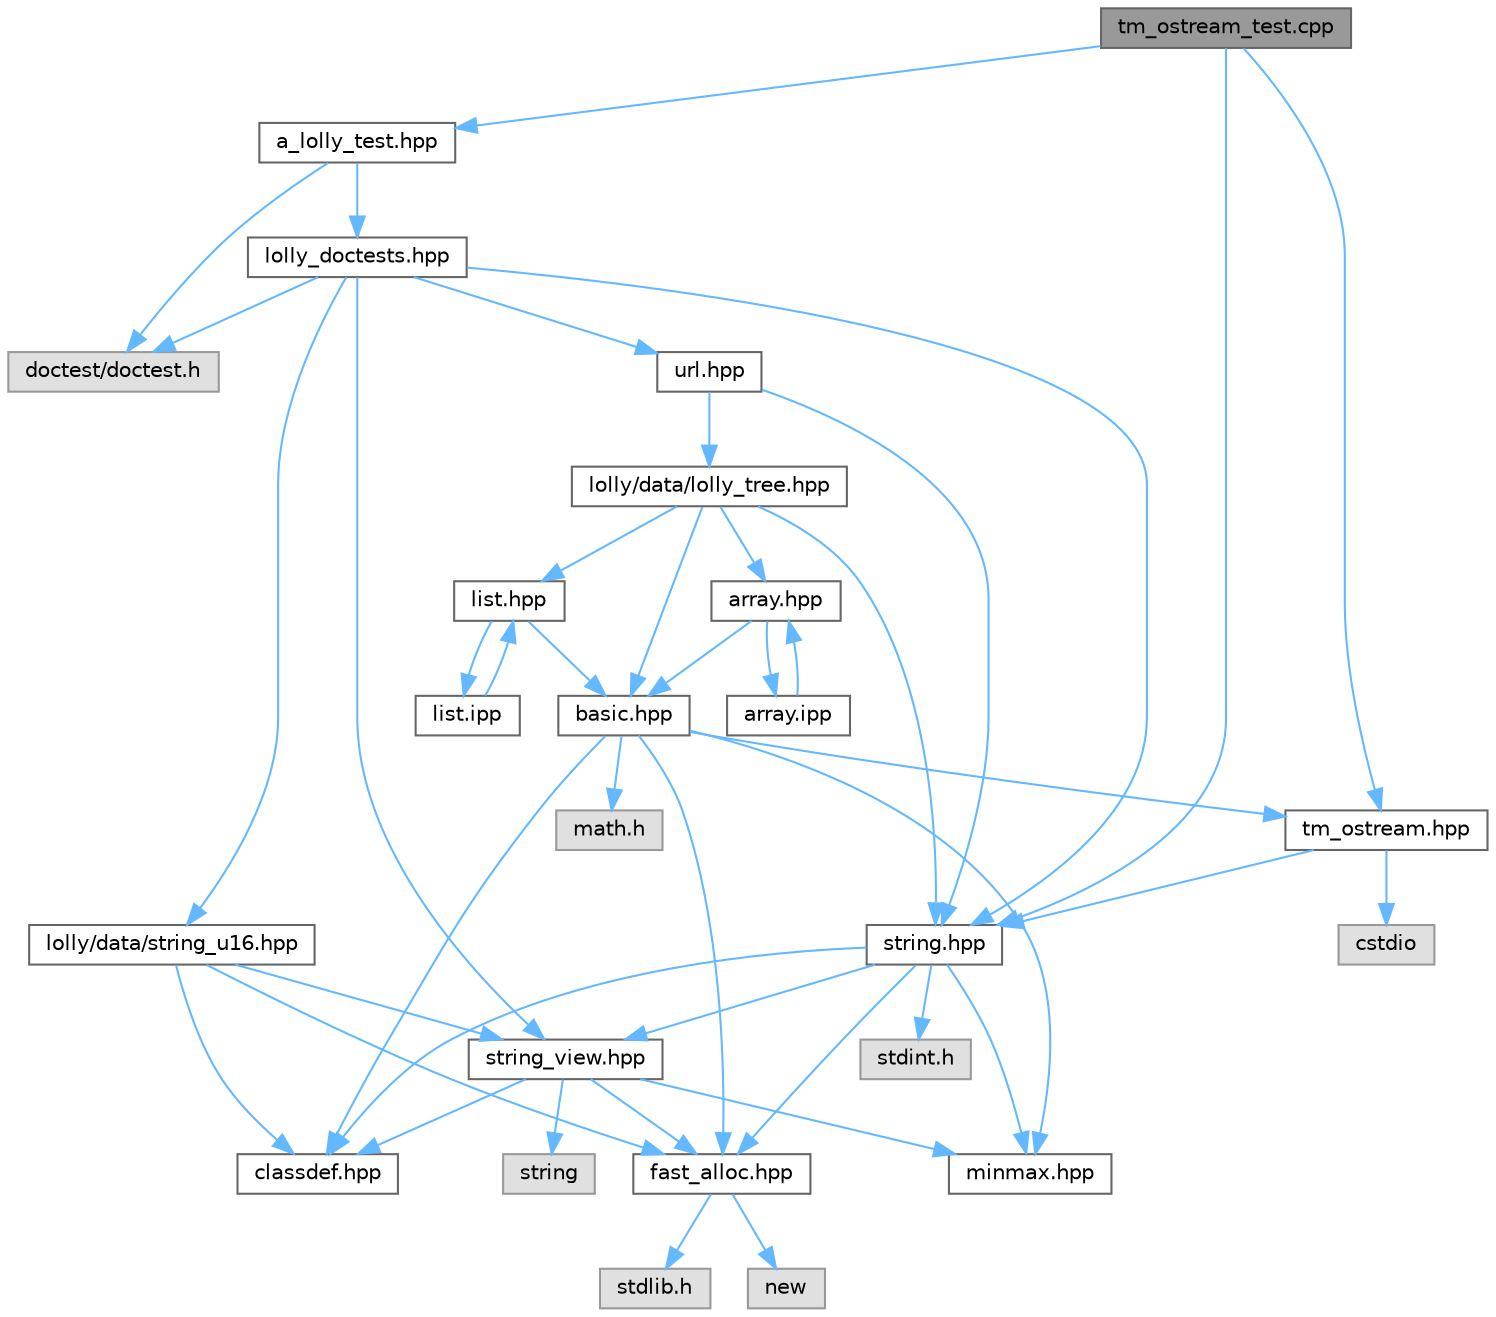 digraph "tm_ostream_test.cpp"
{
 // LATEX_PDF_SIZE
  bgcolor="transparent";
  edge [fontname=Helvetica,fontsize=10,labelfontname=Helvetica,labelfontsize=10];
  node [fontname=Helvetica,fontsize=10,shape=box,height=0.2,width=0.4];
  Node1 [id="Node000001",label="tm_ostream_test.cpp",height=0.2,width=0.4,color="gray40", fillcolor="grey60", style="filled", fontcolor="black",tooltip=" "];
  Node1 -> Node2 [id="edge1_Node000001_Node000002",color="steelblue1",style="solid",tooltip=" "];
  Node2 [id="Node000002",label="a_lolly_test.hpp",height=0.2,width=0.4,color="grey40", fillcolor="white", style="filled",URL="$a__lolly__test_8hpp.html",tooltip=" "];
  Node2 -> Node3 [id="edge2_Node000002_Node000003",color="steelblue1",style="solid",tooltip=" "];
  Node3 [id="Node000003",label="doctest/doctest.h",height=0.2,width=0.4,color="grey60", fillcolor="#E0E0E0", style="filled",tooltip=" "];
  Node2 -> Node4 [id="edge3_Node000002_Node000004",color="steelblue1",style="solid",tooltip=" "];
  Node4 [id="Node000004",label="lolly_doctests.hpp",height=0.2,width=0.4,color="grey40", fillcolor="white", style="filled",URL="$lolly__doctests_8hpp.html",tooltip=" "];
  Node4 -> Node3 [id="edge4_Node000004_Node000003",color="steelblue1",style="solid",tooltip=" "];
  Node4 -> Node5 [id="edge5_Node000004_Node000005",color="steelblue1",style="solid",tooltip=" "];
  Node5 [id="Node000005",label="lolly/data/string_u16.hpp",height=0.2,width=0.4,color="grey40", fillcolor="white", style="filled",URL="$string__u16_8hpp.html",tooltip=" "];
  Node5 -> Node6 [id="edge6_Node000005_Node000006",color="steelblue1",style="solid",tooltip=" "];
  Node6 [id="Node000006",label="classdef.hpp",height=0.2,width=0.4,color="grey40", fillcolor="white", style="filled",URL="$classdef_8hpp.html",tooltip=" "];
  Node5 -> Node7 [id="edge7_Node000005_Node000007",color="steelblue1",style="solid",tooltip=" "];
  Node7 [id="Node000007",label="fast_alloc.hpp",height=0.2,width=0.4,color="grey40", fillcolor="white", style="filled",URL="$fast__alloc_8hpp.html",tooltip=" "];
  Node7 -> Node8 [id="edge8_Node000007_Node000008",color="steelblue1",style="solid",tooltip=" "];
  Node8 [id="Node000008",label="stdlib.h",height=0.2,width=0.4,color="grey60", fillcolor="#E0E0E0", style="filled",tooltip=" "];
  Node7 -> Node9 [id="edge9_Node000007_Node000009",color="steelblue1",style="solid",tooltip=" "];
  Node9 [id="Node000009",label="new",height=0.2,width=0.4,color="grey60", fillcolor="#E0E0E0", style="filled",tooltip=" "];
  Node5 -> Node10 [id="edge10_Node000005_Node000010",color="steelblue1",style="solid",tooltip=" "];
  Node10 [id="Node000010",label="string_view.hpp",height=0.2,width=0.4,color="grey40", fillcolor="white", style="filled",URL="$string__view_8hpp.html",tooltip=" "];
  Node10 -> Node6 [id="edge11_Node000010_Node000006",color="steelblue1",style="solid",tooltip=" "];
  Node10 -> Node7 [id="edge12_Node000010_Node000007",color="steelblue1",style="solid",tooltip=" "];
  Node10 -> Node11 [id="edge13_Node000010_Node000011",color="steelblue1",style="solid",tooltip=" "];
  Node11 [id="Node000011",label="minmax.hpp",height=0.2,width=0.4,color="grey40", fillcolor="white", style="filled",URL="$minmax_8hpp.html",tooltip=" "];
  Node10 -> Node12 [id="edge14_Node000010_Node000012",color="steelblue1",style="solid",tooltip=" "];
  Node12 [id="Node000012",label="string",height=0.2,width=0.4,color="grey60", fillcolor="#E0E0E0", style="filled",tooltip=" "];
  Node4 -> Node10 [id="edge15_Node000004_Node000010",color="steelblue1",style="solid",tooltip=" "];
  Node4 -> Node13 [id="edge16_Node000004_Node000013",color="steelblue1",style="solid",tooltip=" "];
  Node13 [id="Node000013",label="string.hpp",height=0.2,width=0.4,color="grey40", fillcolor="white", style="filled",URL="$string_8hpp.html",tooltip=" "];
  Node13 -> Node6 [id="edge17_Node000013_Node000006",color="steelblue1",style="solid",tooltip=" "];
  Node13 -> Node7 [id="edge18_Node000013_Node000007",color="steelblue1",style="solid",tooltip=" "];
  Node13 -> Node10 [id="edge19_Node000013_Node000010",color="steelblue1",style="solid",tooltip=" "];
  Node13 -> Node11 [id="edge20_Node000013_Node000011",color="steelblue1",style="solid",tooltip=" "];
  Node13 -> Node14 [id="edge21_Node000013_Node000014",color="steelblue1",style="solid",tooltip=" "];
  Node14 [id="Node000014",label="stdint.h",height=0.2,width=0.4,color="grey60", fillcolor="#E0E0E0", style="filled",tooltip=" "];
  Node4 -> Node15 [id="edge22_Node000004_Node000015",color="steelblue1",style="solid",tooltip=" "];
  Node15 [id="Node000015",label="url.hpp",height=0.2,width=0.4,color="grey40", fillcolor="white", style="filled",URL="$url_8hpp.html",tooltip=" "];
  Node15 -> Node16 [id="edge23_Node000015_Node000016",color="steelblue1",style="solid",tooltip=" "];
  Node16 [id="Node000016",label="lolly/data/lolly_tree.hpp",height=0.2,width=0.4,color="grey40", fillcolor="white", style="filled",URL="$lolly__tree_8hpp.html",tooltip=" "];
  Node16 -> Node17 [id="edge24_Node000016_Node000017",color="steelblue1",style="solid",tooltip=" "];
  Node17 [id="Node000017",label="array.hpp",height=0.2,width=0.4,color="grey40", fillcolor="white", style="filled",URL="$array_8hpp.html",tooltip=" "];
  Node17 -> Node18 [id="edge25_Node000017_Node000018",color="steelblue1",style="solid",tooltip=" "];
  Node18 [id="Node000018",label="basic.hpp",height=0.2,width=0.4,color="grey40", fillcolor="white", style="filled",URL="$basic_8hpp.html",tooltip=" "];
  Node18 -> Node6 [id="edge26_Node000018_Node000006",color="steelblue1",style="solid",tooltip=" "];
  Node18 -> Node7 [id="edge27_Node000018_Node000007",color="steelblue1",style="solid",tooltip=" "];
  Node18 -> Node11 [id="edge28_Node000018_Node000011",color="steelblue1",style="solid",tooltip=" "];
  Node18 -> Node19 [id="edge29_Node000018_Node000019",color="steelblue1",style="solid",tooltip=" "];
  Node19 [id="Node000019",label="tm_ostream.hpp",height=0.2,width=0.4,color="grey40", fillcolor="white", style="filled",URL="$tm__ostream_8hpp.html",tooltip=" "];
  Node19 -> Node13 [id="edge30_Node000019_Node000013",color="steelblue1",style="solid",tooltip=" "];
  Node19 -> Node20 [id="edge31_Node000019_Node000020",color="steelblue1",style="solid",tooltip=" "];
  Node20 [id="Node000020",label="cstdio",height=0.2,width=0.4,color="grey60", fillcolor="#E0E0E0", style="filled",tooltip=" "];
  Node18 -> Node21 [id="edge32_Node000018_Node000021",color="steelblue1",style="solid",tooltip=" "];
  Node21 [id="Node000021",label="math.h",height=0.2,width=0.4,color="grey60", fillcolor="#E0E0E0", style="filled",tooltip=" "];
  Node17 -> Node22 [id="edge33_Node000017_Node000022",color="steelblue1",style="solid",tooltip=" "];
  Node22 [id="Node000022",label="array.ipp",height=0.2,width=0.4,color="grey40", fillcolor="white", style="filled",URL="$array_8ipp.html",tooltip=" "];
  Node22 -> Node17 [id="edge34_Node000022_Node000017",color="steelblue1",style="solid",tooltip=" "];
  Node16 -> Node18 [id="edge35_Node000016_Node000018",color="steelblue1",style="solid",tooltip=" "];
  Node16 -> Node23 [id="edge36_Node000016_Node000023",color="steelblue1",style="solid",tooltip=" "];
  Node23 [id="Node000023",label="list.hpp",height=0.2,width=0.4,color="grey40", fillcolor="white", style="filled",URL="$list_8hpp.html",tooltip=" "];
  Node23 -> Node18 [id="edge37_Node000023_Node000018",color="steelblue1",style="solid",tooltip=" "];
  Node23 -> Node24 [id="edge38_Node000023_Node000024",color="steelblue1",style="solid",tooltip=" "];
  Node24 [id="Node000024",label="list.ipp",height=0.2,width=0.4,color="grey40", fillcolor="white", style="filled",URL="$list_8ipp.html",tooltip=" "];
  Node24 -> Node23 [id="edge39_Node000024_Node000023",color="steelblue1",style="solid",tooltip=" "];
  Node16 -> Node13 [id="edge40_Node000016_Node000013",color="steelblue1",style="solid",tooltip=" "];
  Node15 -> Node13 [id="edge41_Node000015_Node000013",color="steelblue1",style="solid",tooltip=" "];
  Node1 -> Node13 [id="edge42_Node000001_Node000013",color="steelblue1",style="solid",tooltip=" "];
  Node1 -> Node19 [id="edge43_Node000001_Node000019",color="steelblue1",style="solid",tooltip=" "];
}
